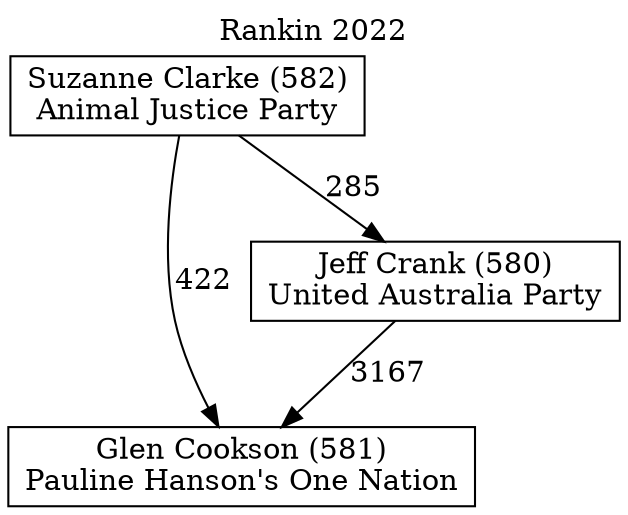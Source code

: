 // House preference flow
digraph "Glen Cookson (581)_Rankin_2022" {
	graph [label="Rankin 2022" labelloc=t mclimit=10]
	node [shape=box]
	"Glen Cookson (581)" [label="Glen Cookson (581)
Pauline Hanson's One Nation"]
	"Jeff Crank (580)" [label="Jeff Crank (580)
United Australia Party"]
	"Suzanne Clarke (582)" [label="Suzanne Clarke (582)
Animal Justice Party"]
	"Jeff Crank (580)" -> "Glen Cookson (581)" [label=3167]
	"Suzanne Clarke (582)" -> "Jeff Crank (580)" [label=285]
	"Suzanne Clarke (582)" -> "Glen Cookson (581)" [label=422]
}

